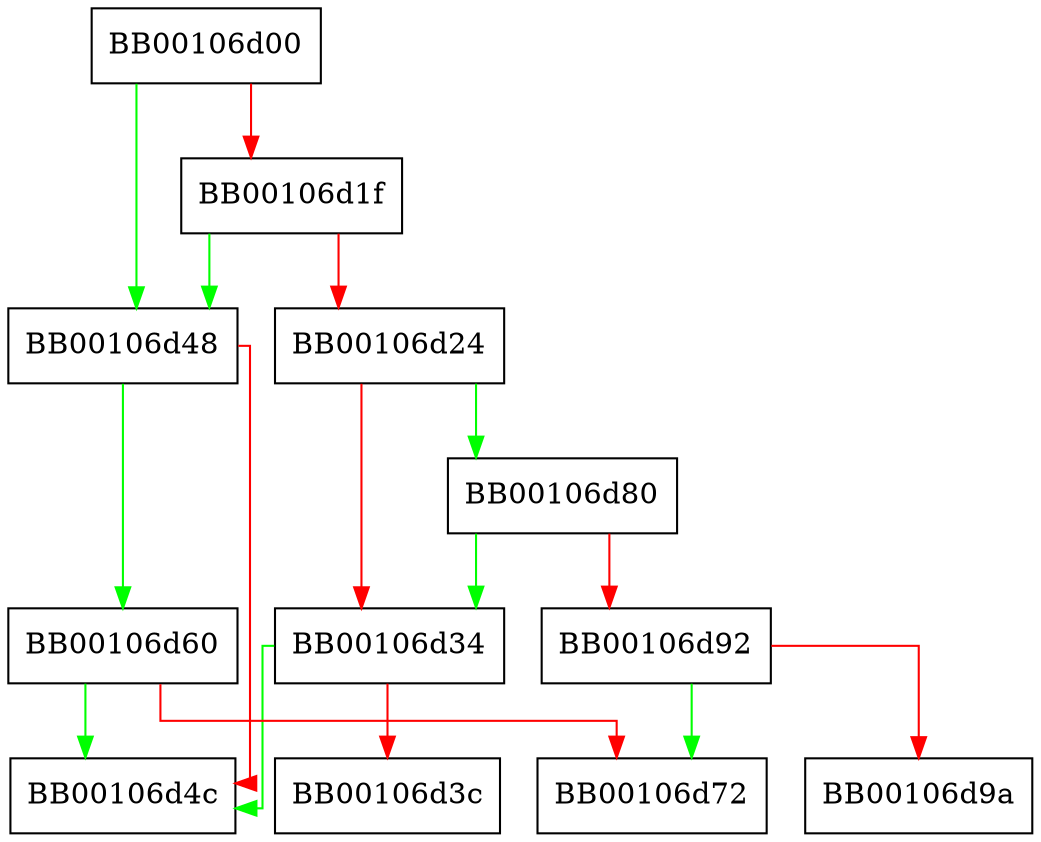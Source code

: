 digraph FUN_00106d00 {
  node [shape="box"];
  graph [splines=ortho];
  BB00106d00 -> BB00106d48 [color="green"];
  BB00106d00 -> BB00106d1f [color="red"];
  BB00106d1f -> BB00106d48 [color="green"];
  BB00106d1f -> BB00106d24 [color="red"];
  BB00106d24 -> BB00106d80 [color="green"];
  BB00106d24 -> BB00106d34 [color="red"];
  BB00106d34 -> BB00106d4c [color="green"];
  BB00106d34 -> BB00106d3c [color="red"];
  BB00106d48 -> BB00106d60 [color="green"];
  BB00106d48 -> BB00106d4c [color="red"];
  BB00106d60 -> BB00106d4c [color="green"];
  BB00106d60 -> BB00106d72 [color="red"];
  BB00106d80 -> BB00106d34 [color="green"];
  BB00106d80 -> BB00106d92 [color="red"];
  BB00106d92 -> BB00106d72 [color="green"];
  BB00106d92 -> BB00106d9a [color="red"];
}